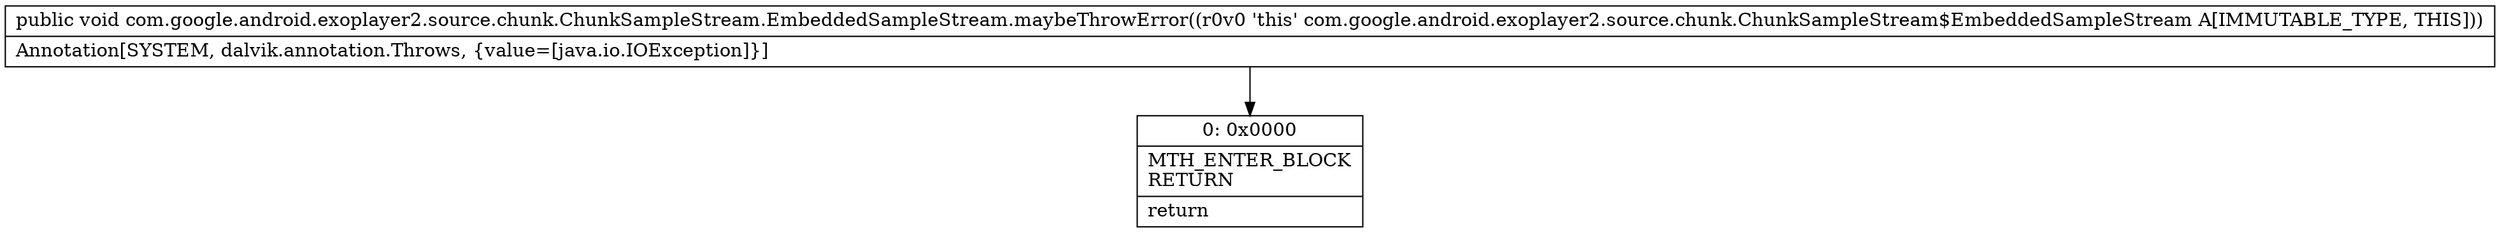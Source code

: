 digraph "CFG forcom.google.android.exoplayer2.source.chunk.ChunkSampleStream.EmbeddedSampleStream.maybeThrowError()V" {
Node_0 [shape=record,label="{0\:\ 0x0000|MTH_ENTER_BLOCK\lRETURN\l|return\l}"];
MethodNode[shape=record,label="{public void com.google.android.exoplayer2.source.chunk.ChunkSampleStream.EmbeddedSampleStream.maybeThrowError((r0v0 'this' com.google.android.exoplayer2.source.chunk.ChunkSampleStream$EmbeddedSampleStream A[IMMUTABLE_TYPE, THIS]))  | Annotation[SYSTEM, dalvik.annotation.Throws, \{value=[java.io.IOException]\}]\l}"];
MethodNode -> Node_0;
}


